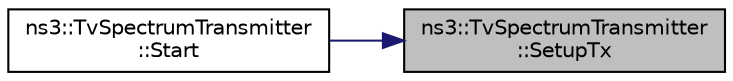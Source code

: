 digraph "ns3::TvSpectrumTransmitter::SetupTx"
{
 // LATEX_PDF_SIZE
  edge [fontname="Helvetica",fontsize="10",labelfontname="Helvetica",labelfontsize="10"];
  node [fontname="Helvetica",fontsize="10",shape=record];
  rankdir="RL";
  Node1 [label="ns3::TvSpectrumTransmitter\l::SetupTx",height=0.2,width=0.4,color="black", fillcolor="grey75", style="filled", fontcolor="black",tooltip="Sets up signal to be transmitted."];
  Node1 -> Node2 [dir="back",color="midnightblue",fontsize="10",style="solid",fontname="Helvetica"];
  Node2 [label="ns3::TvSpectrumTransmitter\l::Start",height=0.2,width=0.4,color="black", fillcolor="white", style="filled",URL="$classns3_1_1_tv_spectrum_transmitter.html#a4e04495d66e499a4e91abda6e17cdd2b",tooltip="Starts the TV Transmitter's transmission on the spectrum channel."];
}
